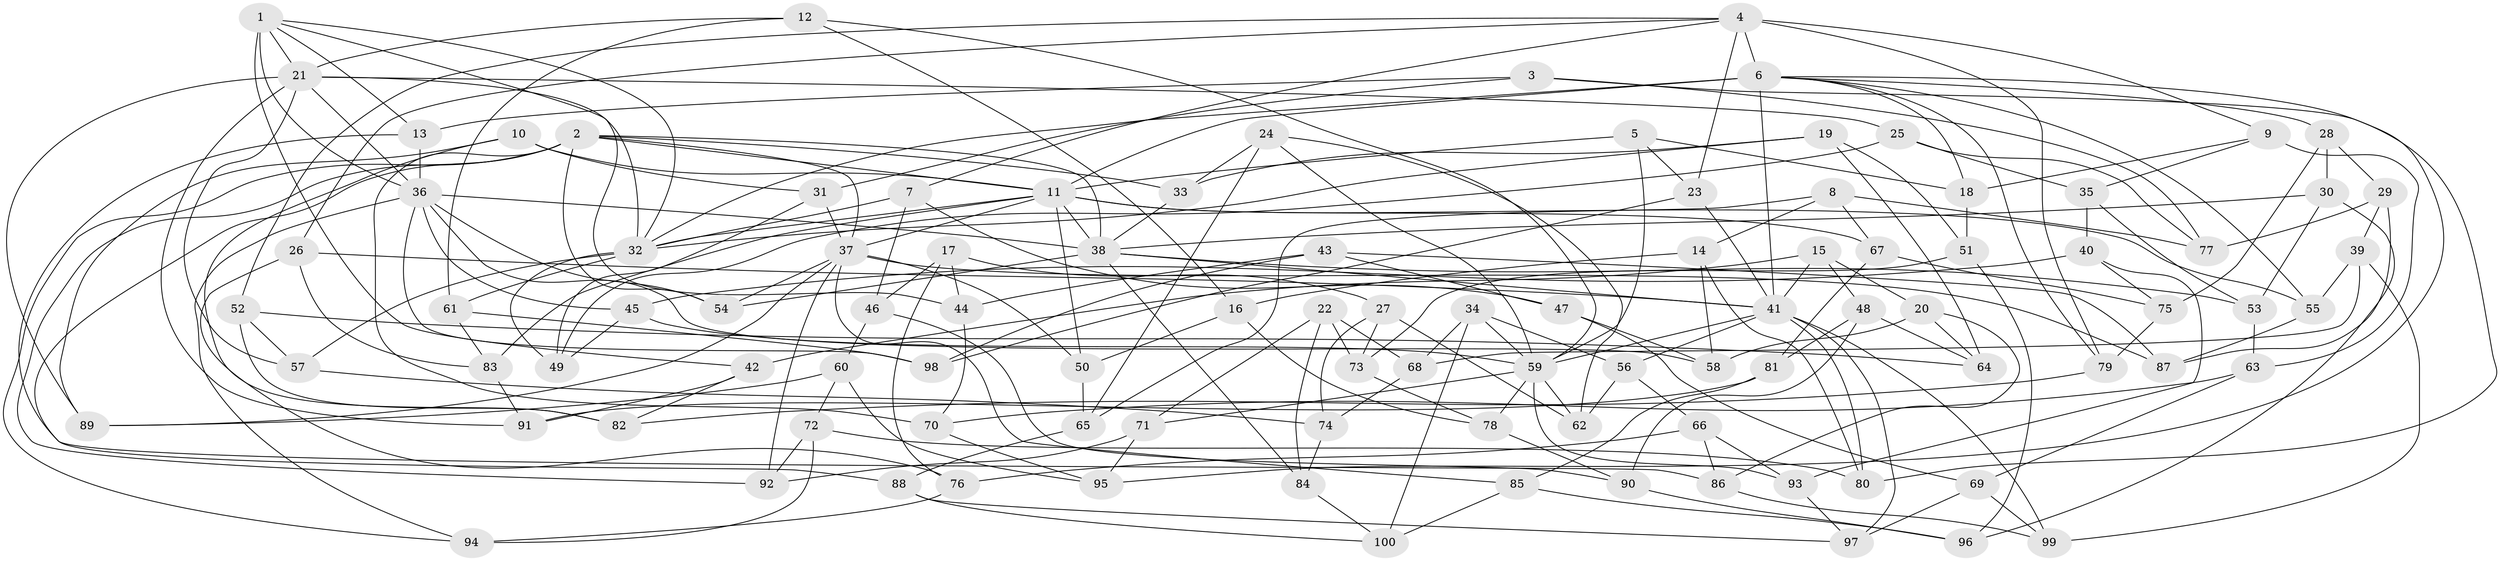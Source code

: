 // original degree distribution, {4: 1.0}
// Generated by graph-tools (version 1.1) at 2025/53/03/04/25 22:53:47]
// undirected, 100 vertices, 229 edges
graph export_dot {
  node [color=gray90,style=filled];
  1;
  2;
  3;
  4;
  5;
  6;
  7;
  8;
  9;
  10;
  11;
  12;
  13;
  14;
  15;
  16;
  17;
  18;
  19;
  20;
  21;
  22;
  23;
  24;
  25;
  26;
  27;
  28;
  29;
  30;
  31;
  32;
  33;
  34;
  35;
  36;
  37;
  38;
  39;
  40;
  41;
  42;
  43;
  44;
  45;
  46;
  47;
  48;
  49;
  50;
  51;
  52;
  53;
  54;
  55;
  56;
  57;
  58;
  59;
  60;
  61;
  62;
  63;
  64;
  65;
  66;
  67;
  68;
  69;
  70;
  71;
  72;
  73;
  74;
  75;
  76;
  77;
  78;
  79;
  80;
  81;
  82;
  83;
  84;
  85;
  86;
  87;
  88;
  89;
  90;
  91;
  92;
  93;
  94;
  95;
  96;
  97;
  98;
  99;
  100;
  1 -- 13 [weight=1.0];
  1 -- 21 [weight=1.0];
  1 -- 32 [weight=1.0];
  1 -- 36 [weight=3.0];
  1 -- 42 [weight=1.0];
  1 -- 44 [weight=1.0];
  2 -- 11 [weight=1.0];
  2 -- 33 [weight=1.0];
  2 -- 37 [weight=2.0];
  2 -- 38 [weight=3.0];
  2 -- 54 [weight=1.0];
  2 -- 70 [weight=1.0];
  2 -- 88 [weight=1.0];
  2 -- 92 [weight=1.0];
  2 -- 94 [weight=1.0];
  3 -- 13 [weight=1.0];
  3 -- 31 [weight=1.0];
  3 -- 77 [weight=1.0];
  3 -- 80 [weight=1.0];
  4 -- 6 [weight=2.0];
  4 -- 7 [weight=1.0];
  4 -- 9 [weight=1.0];
  4 -- 23 [weight=1.0];
  4 -- 26 [weight=1.0];
  4 -- 52 [weight=1.0];
  4 -- 79 [weight=1.0];
  5 -- 11 [weight=1.0];
  5 -- 18 [weight=1.0];
  5 -- 23 [weight=1.0];
  5 -- 59 [weight=1.0];
  6 -- 11 [weight=1.0];
  6 -- 18 [weight=1.0];
  6 -- 28 [weight=1.0];
  6 -- 32 [weight=3.0];
  6 -- 41 [weight=1.0];
  6 -- 55 [weight=1.0];
  6 -- 79 [weight=1.0];
  6 -- 95 [weight=1.0];
  7 -- 32 [weight=1.0];
  7 -- 46 [weight=1.0];
  7 -- 47 [weight=1.0];
  8 -- 14 [weight=1.0];
  8 -- 65 [weight=1.0];
  8 -- 67 [weight=1.0];
  8 -- 77 [weight=1.0];
  9 -- 18 [weight=1.0];
  9 -- 35 [weight=1.0];
  9 -- 63 [weight=1.0];
  10 -- 11 [weight=1.0];
  10 -- 31 [weight=1.0];
  10 -- 82 [weight=1.0];
  10 -- 89 [weight=1.0];
  11 -- 32 [weight=1.0];
  11 -- 37 [weight=1.0];
  11 -- 38 [weight=2.0];
  11 -- 50 [weight=1.0];
  11 -- 55 [weight=1.0];
  11 -- 67 [weight=1.0];
  11 -- 83 [weight=1.0];
  12 -- 16 [weight=1.0];
  12 -- 21 [weight=1.0];
  12 -- 59 [weight=1.0];
  12 -- 61 [weight=1.0];
  13 -- 36 [weight=1.0];
  13 -- 86 [weight=1.0];
  14 -- 16 [weight=1.0];
  14 -- 58 [weight=1.0];
  14 -- 80 [weight=1.0];
  15 -- 20 [weight=1.0];
  15 -- 41 [weight=1.0];
  15 -- 42 [weight=1.0];
  15 -- 48 [weight=1.0];
  16 -- 50 [weight=1.0];
  16 -- 78 [weight=1.0];
  17 -- 27 [weight=1.0];
  17 -- 44 [weight=1.0];
  17 -- 46 [weight=1.0];
  17 -- 76 [weight=1.0];
  18 -- 51 [weight=1.0];
  19 -- 32 [weight=1.0];
  19 -- 33 [weight=1.0];
  19 -- 51 [weight=1.0];
  19 -- 64 [weight=1.0];
  20 -- 58 [weight=1.0];
  20 -- 64 [weight=1.0];
  20 -- 86 [weight=1.0];
  21 -- 25 [weight=1.0];
  21 -- 32 [weight=2.0];
  21 -- 36 [weight=2.0];
  21 -- 57 [weight=1.0];
  21 -- 89 [weight=1.0];
  21 -- 91 [weight=1.0];
  22 -- 68 [weight=1.0];
  22 -- 71 [weight=1.0];
  22 -- 73 [weight=1.0];
  22 -- 84 [weight=1.0];
  23 -- 41 [weight=1.0];
  23 -- 98 [weight=1.0];
  24 -- 33 [weight=1.0];
  24 -- 59 [weight=1.0];
  24 -- 62 [weight=1.0];
  24 -- 65 [weight=1.0];
  25 -- 35 [weight=1.0];
  25 -- 49 [weight=1.0];
  25 -- 77 [weight=1.0];
  26 -- 41 [weight=1.0];
  26 -- 76 [weight=1.0];
  26 -- 83 [weight=1.0];
  27 -- 62 [weight=1.0];
  27 -- 73 [weight=1.0];
  27 -- 74 [weight=1.0];
  28 -- 29 [weight=1.0];
  28 -- 30 [weight=1.0];
  28 -- 75 [weight=1.0];
  29 -- 39 [weight=1.0];
  29 -- 77 [weight=1.0];
  29 -- 87 [weight=1.0];
  30 -- 38 [weight=1.0];
  30 -- 53 [weight=1.0];
  30 -- 96 [weight=1.0];
  31 -- 37 [weight=1.0];
  31 -- 49 [weight=1.0];
  32 -- 49 [weight=1.0];
  32 -- 57 [weight=1.0];
  32 -- 61 [weight=1.0];
  33 -- 38 [weight=1.0];
  34 -- 56 [weight=1.0];
  34 -- 59 [weight=1.0];
  34 -- 68 [weight=1.0];
  34 -- 100 [weight=1.0];
  35 -- 40 [weight=1.0];
  35 -- 53 [weight=1.0];
  36 -- 38 [weight=1.0];
  36 -- 45 [weight=1.0];
  36 -- 54 [weight=1.0];
  36 -- 58 [weight=1.0];
  36 -- 94 [weight=1.0];
  36 -- 98 [weight=1.0];
  37 -- 50 [weight=1.0];
  37 -- 54 [weight=1.0];
  37 -- 85 [weight=1.0];
  37 -- 87 [weight=1.0];
  37 -- 89 [weight=1.0];
  37 -- 92 [weight=1.0];
  38 -- 41 [weight=1.0];
  38 -- 53 [weight=1.0];
  38 -- 54 [weight=1.0];
  38 -- 84 [weight=1.0];
  39 -- 55 [weight=1.0];
  39 -- 68 [weight=1.0];
  39 -- 99 [weight=1.0];
  40 -- 45 [weight=1.0];
  40 -- 75 [weight=1.0];
  40 -- 93 [weight=1.0];
  41 -- 56 [weight=1.0];
  41 -- 59 [weight=1.0];
  41 -- 80 [weight=1.0];
  41 -- 97 [weight=1.0];
  41 -- 99 [weight=1.0];
  42 -- 82 [weight=1.0];
  42 -- 91 [weight=1.0];
  43 -- 44 [weight=1.0];
  43 -- 47 [weight=1.0];
  43 -- 87 [weight=1.0];
  43 -- 98 [weight=1.0];
  44 -- 70 [weight=1.0];
  45 -- 49 [weight=1.0];
  45 -- 59 [weight=1.0];
  46 -- 60 [weight=1.0];
  46 -- 90 [weight=1.0];
  47 -- 58 [weight=1.0];
  47 -- 69 [weight=1.0];
  48 -- 64 [weight=1.0];
  48 -- 81 [weight=1.0];
  48 -- 90 [weight=1.0];
  50 -- 65 [weight=1.0];
  51 -- 73 [weight=1.0];
  51 -- 96 [weight=1.0];
  52 -- 57 [weight=1.0];
  52 -- 64 [weight=1.0];
  52 -- 82 [weight=1.0];
  53 -- 63 [weight=1.0];
  55 -- 87 [weight=1.0];
  56 -- 62 [weight=1.0];
  56 -- 66 [weight=1.0];
  57 -- 74 [weight=1.0];
  59 -- 62 [weight=1.0];
  59 -- 71 [weight=1.0];
  59 -- 78 [weight=1.0];
  59 -- 93 [weight=1.0];
  60 -- 72 [weight=1.0];
  60 -- 89 [weight=1.0];
  60 -- 95 [weight=1.0];
  61 -- 83 [weight=1.0];
  61 -- 98 [weight=1.0];
  63 -- 69 [weight=1.0];
  63 -- 70 [weight=1.0];
  65 -- 88 [weight=1.0];
  66 -- 76 [weight=1.0];
  66 -- 86 [weight=1.0];
  66 -- 93 [weight=1.0];
  67 -- 75 [weight=1.0];
  67 -- 81 [weight=1.0];
  68 -- 74 [weight=1.0];
  69 -- 97 [weight=1.0];
  69 -- 99 [weight=1.0];
  70 -- 95 [weight=1.0];
  71 -- 92 [weight=1.0];
  71 -- 95 [weight=1.0];
  72 -- 80 [weight=1.0];
  72 -- 92 [weight=1.0];
  72 -- 94 [weight=1.0];
  73 -- 78 [weight=1.0];
  74 -- 84 [weight=1.0];
  75 -- 79 [weight=1.0];
  76 -- 94 [weight=1.0];
  78 -- 90 [weight=1.0];
  79 -- 82 [weight=1.0];
  81 -- 85 [weight=1.0];
  81 -- 91 [weight=1.0];
  83 -- 91 [weight=1.0];
  84 -- 100 [weight=1.0];
  85 -- 96 [weight=1.0];
  85 -- 100 [weight=1.0];
  86 -- 99 [weight=1.0];
  88 -- 97 [weight=1.0];
  88 -- 100 [weight=1.0];
  90 -- 96 [weight=1.0];
  93 -- 97 [weight=1.0];
}
